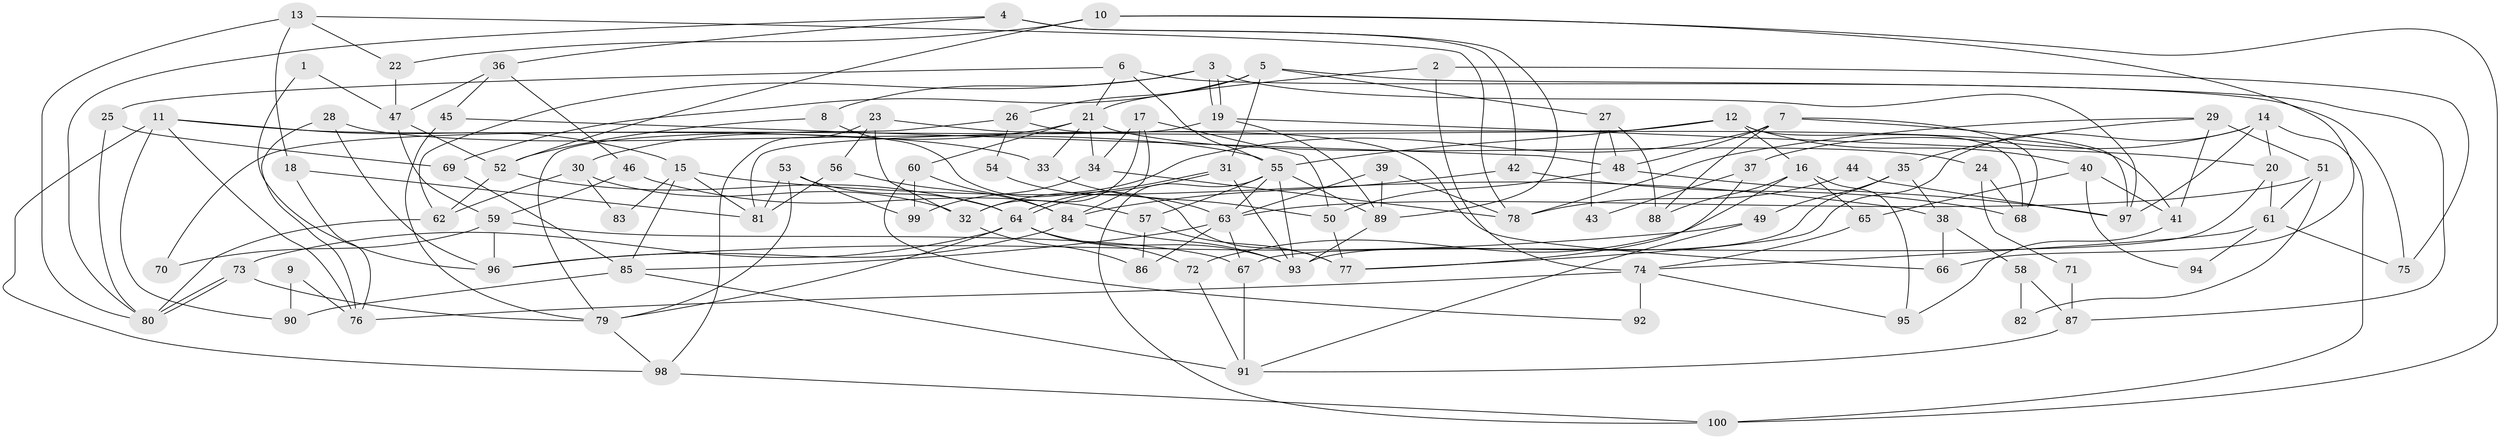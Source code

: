 // Generated by graph-tools (version 1.1) at 2025/26/03/09/25 03:26:21]
// undirected, 100 vertices, 200 edges
graph export_dot {
graph [start="1"]
  node [color=gray90,style=filled];
  1;
  2;
  3;
  4;
  5;
  6;
  7;
  8;
  9;
  10;
  11;
  12;
  13;
  14;
  15;
  16;
  17;
  18;
  19;
  20;
  21;
  22;
  23;
  24;
  25;
  26;
  27;
  28;
  29;
  30;
  31;
  32;
  33;
  34;
  35;
  36;
  37;
  38;
  39;
  40;
  41;
  42;
  43;
  44;
  45;
  46;
  47;
  48;
  49;
  50;
  51;
  52;
  53;
  54;
  55;
  56;
  57;
  58;
  59;
  60;
  61;
  62;
  63;
  64;
  65;
  66;
  67;
  68;
  69;
  70;
  71;
  72;
  73;
  74;
  75;
  76;
  77;
  78;
  79;
  80;
  81;
  82;
  83;
  84;
  85;
  86;
  87;
  88;
  89;
  90;
  91;
  92;
  93;
  94;
  95;
  96;
  97;
  98;
  99;
  100;
  1 -- 96;
  1 -- 47;
  2 -- 75;
  2 -- 21;
  2 -- 74;
  3 -- 62;
  3 -- 19;
  3 -- 19;
  3 -- 8;
  3 -- 97;
  4 -- 89;
  4 -- 42;
  4 -- 36;
  4 -- 80;
  5 -- 69;
  5 -- 31;
  5 -- 26;
  5 -- 27;
  5 -- 87;
  6 -- 55;
  6 -- 21;
  6 -- 25;
  6 -- 75;
  7 -- 32;
  7 -- 48;
  7 -- 68;
  7 -- 88;
  7 -- 97;
  8 -- 77;
  8 -- 52;
  9 -- 76;
  9 -- 90;
  10 -- 100;
  10 -- 52;
  10 -- 22;
  10 -- 66;
  11 -- 76;
  11 -- 98;
  11 -- 15;
  11 -- 33;
  11 -- 90;
  12 -- 55;
  12 -- 81;
  12 -- 16;
  12 -- 40;
  12 -- 68;
  13 -- 22;
  13 -- 80;
  13 -- 18;
  13 -- 78;
  14 -- 97;
  14 -- 77;
  14 -- 20;
  14 -- 37;
  14 -- 100;
  15 -- 38;
  15 -- 81;
  15 -- 83;
  15 -- 85;
  16 -- 95;
  16 -- 65;
  16 -- 72;
  16 -- 88;
  17 -- 50;
  17 -- 34;
  17 -- 32;
  17 -- 84;
  18 -- 81;
  18 -- 76;
  19 -- 20;
  19 -- 70;
  19 -- 89;
  20 -- 67;
  20 -- 61;
  21 -- 30;
  21 -- 60;
  21 -- 24;
  21 -- 33;
  21 -- 34;
  22 -- 47;
  23 -- 56;
  23 -- 98;
  23 -- 32;
  23 -- 66;
  24 -- 68;
  24 -- 71;
  25 -- 80;
  25 -- 69;
  26 -- 79;
  26 -- 41;
  26 -- 54;
  27 -- 88;
  27 -- 43;
  27 -- 48;
  28 -- 96;
  28 -- 55;
  28 -- 76;
  29 -- 41;
  29 -- 51;
  29 -- 35;
  29 -- 78;
  30 -- 32;
  30 -- 62;
  30 -- 83;
  31 -- 64;
  31 -- 64;
  31 -- 93;
  32 -- 86;
  33 -- 50;
  34 -- 78;
  34 -- 99;
  35 -- 49;
  35 -- 38;
  35 -- 93;
  36 -- 45;
  36 -- 46;
  36 -- 47;
  37 -- 77;
  37 -- 43;
  38 -- 66;
  38 -- 58;
  39 -- 63;
  39 -- 78;
  39 -- 89;
  40 -- 65;
  40 -- 41;
  40 -- 94;
  41 -- 95;
  42 -- 68;
  42 -- 84;
  44 -- 97;
  44 -- 78;
  45 -- 48;
  45 -- 79;
  46 -- 57;
  46 -- 59;
  47 -- 52;
  47 -- 59;
  48 -- 97;
  48 -- 50;
  49 -- 96;
  49 -- 91;
  50 -- 77;
  51 -- 63;
  51 -- 61;
  51 -- 82;
  52 -- 64;
  52 -- 62;
  53 -- 64;
  53 -- 79;
  53 -- 81;
  53 -- 99;
  54 -- 63;
  55 -- 93;
  55 -- 89;
  55 -- 57;
  55 -- 63;
  55 -- 100;
  56 -- 81;
  56 -- 84;
  57 -- 86;
  57 -- 77;
  58 -- 87;
  58 -- 82;
  59 -- 67;
  59 -- 70;
  59 -- 96;
  60 -- 84;
  60 -- 99;
  60 -- 92;
  61 -- 74;
  61 -- 75;
  61 -- 94;
  62 -- 80;
  63 -- 85;
  63 -- 67;
  63 -- 86;
  64 -- 93;
  64 -- 72;
  64 -- 73;
  64 -- 79;
  65 -- 74;
  67 -- 91;
  69 -- 85;
  71 -- 87;
  72 -- 91;
  73 -- 80;
  73 -- 80;
  73 -- 79;
  74 -- 76;
  74 -- 92;
  74 -- 95;
  79 -- 98;
  84 -- 93;
  84 -- 96;
  85 -- 91;
  85 -- 90;
  87 -- 91;
  89 -- 93;
  98 -- 100;
}
